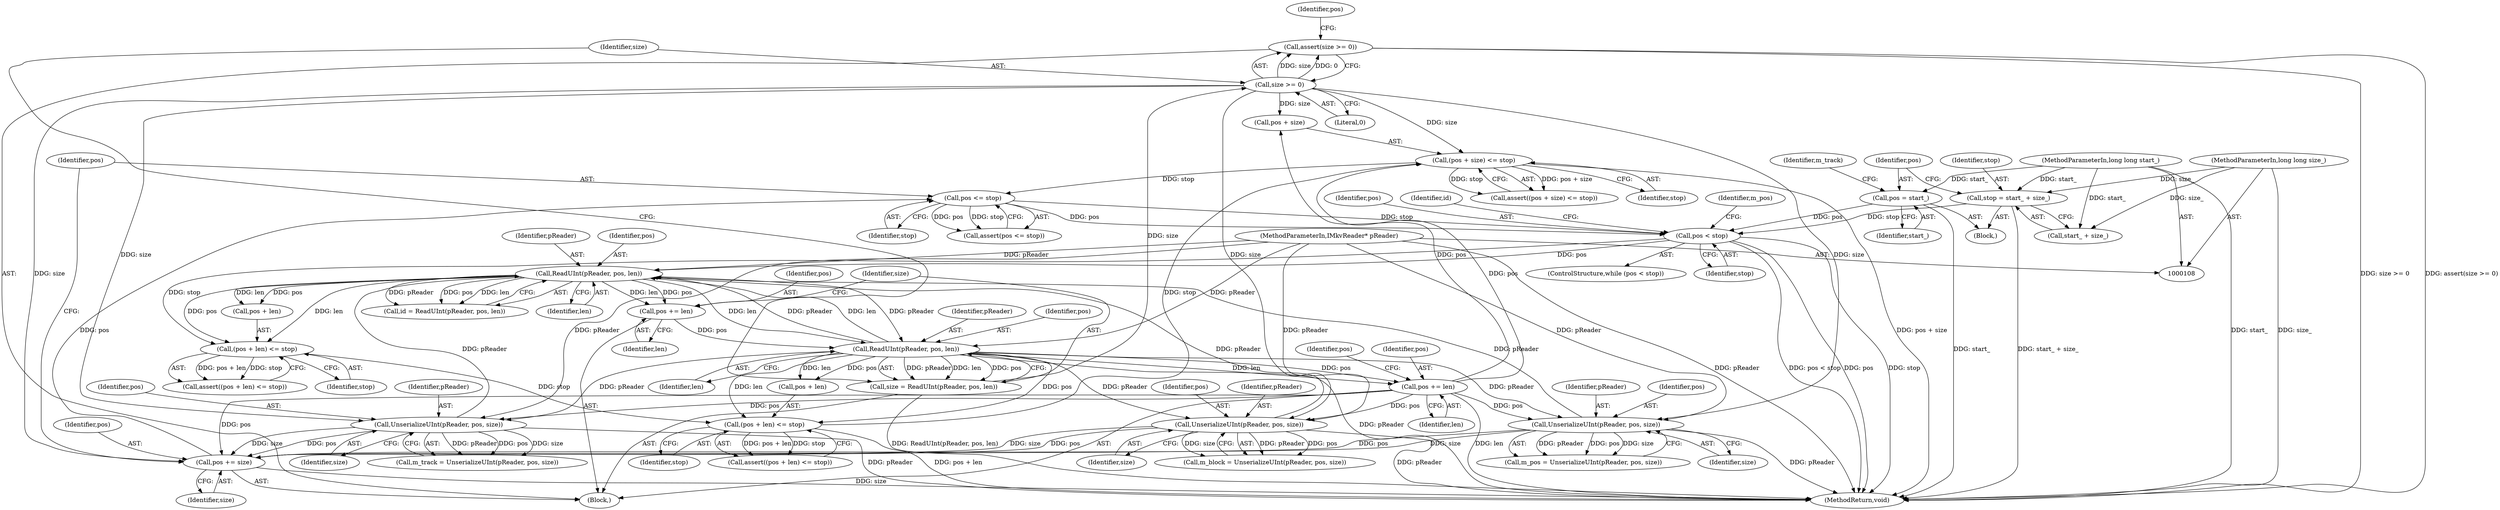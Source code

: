 digraph "1_Android_04839626ed859623901ebd3a5fd483982186b59d_176@API" {
"1000167" [label="(Call,assert(size >= 0))"];
"1000168" [label="(Call,size >= 0)"];
"1000161" [label="(Call,size = ReadUInt(pReader, pos, len))"];
"1000163" [label="(Call,ReadUInt(pReader, pos, len))"];
"1000143" [label="(Call,ReadUInt(pReader, pos, len))"];
"1000192" [label="(Call,UnserializeUInt(pReader, pos, size))"];
"1000109" [label="(MethodParameterIn,IMkvReader* pReader)"];
"1000177" [label="(Call,pos += len)"];
"1000214" [label="(Call,UnserializeUInt(pReader, pos, size))"];
"1000203" [label="(Call,UnserializeUInt(pReader, pos, size))"];
"1000135" [label="(Call,pos < stop)"];
"1000222" [label="(Call,pos <= stop)"];
"1000218" [label="(Call,pos += size)"];
"1000181" [label="(Call,(pos + size) <= stop)"];
"1000172" [label="(Call,(pos + len) <= stop)"];
"1000152" [label="(Call,(pos + len) <= stop)"];
"1000120" [label="(Call,pos = start_)"];
"1000110" [label="(MethodParameterIn,long long start_)"];
"1000114" [label="(Call,stop = start_ + size_)"];
"1000111" [label="(MethodParameterIn,long long size_)"];
"1000157" [label="(Call,pos += len)"];
"1000204" [label="(Identifier,pReader)"];
"1000227" [label="(Identifier,m_pos)"];
"1000161" [label="(Call,size = ReadUInt(pReader, pos, len))"];
"1000164" [label="(Identifier,pReader)"];
"1000138" [label="(Block,)"];
"1000170" [label="(Literal,0)"];
"1000165" [label="(Identifier,pos)"];
"1000159" [label="(Identifier,len)"];
"1000217" [label="(Identifier,size)"];
"1000183" [label="(Identifier,pos)"];
"1000153" [label="(Call,pos + len)"];
"1000203" [label="(Call,UnserializeUInt(pReader, pos, size))"];
"1000141" [label="(Call,id = ReadUInt(pReader, pos, len))"];
"1000195" [label="(Identifier,size)"];
"1000137" [label="(Identifier,stop)"];
"1000163" [label="(Call,ReadUInt(pReader, pos, len))"];
"1000201" [label="(Call,m_pos = UnserializeUInt(pReader, pos, size))"];
"1000193" [label="(Identifier,pReader)"];
"1000180" [label="(Call,assert((pos + size) <= stop))"];
"1000182" [label="(Call,pos + size)"];
"1000216" [label="(Identifier,pos)"];
"1000194" [label="(Identifier,pos)"];
"1000219" [label="(Identifier,pos)"];
"1000173" [label="(Call,pos + len)"];
"1000218" [label="(Call,pos += size)"];
"1000223" [label="(Identifier,pos)"];
"1000156" [label="(Identifier,stop)"];
"1000157" [label="(Call,pos += len)"];
"1000177" [label="(Call,pos += len)"];
"1000176" [label="(Identifier,stop)"];
"1000146" [label="(Identifier,len)"];
"1000122" [label="(Identifier,start_)"];
"1000144" [label="(Identifier,pReader)"];
"1000179" [label="(Identifier,len)"];
"1000136" [label="(Identifier,pos)"];
"1000114" [label="(Call,stop = start_ + size_)"];
"1000224" [label="(Identifier,stop)"];
"1000145" [label="(Identifier,pos)"];
"1000220" [label="(Identifier,size)"];
"1000112" [label="(Block,)"];
"1000158" [label="(Identifier,pos)"];
"1000152" [label="(Call,(pos + len) <= stop)"];
"1000214" [label="(Call,UnserializeUInt(pReader, pos, size))"];
"1000181" [label="(Call,(pos + size) <= stop)"];
"1000190" [label="(Call,m_track = UnserializeUInt(pReader, pos, size))"];
"1000205" [label="(Identifier,pos)"];
"1000221" [label="(Call,assert(pos <= stop))"];
"1000151" [label="(Call,assert((pos + len) <= stop))"];
"1000167" [label="(Call,assert(size >= 0))"];
"1000109" [label="(MethodParameterIn,IMkvReader* pReader)"];
"1000110" [label="(MethodParameterIn,long long start_)"];
"1000124" [label="(Identifier,m_track)"];
"1000192" [label="(Call,UnserializeUInt(pReader, pos, size))"];
"1000162" [label="(Identifier,size)"];
"1000178" [label="(Identifier,pos)"];
"1000142" [label="(Identifier,id)"];
"1000185" [label="(Identifier,stop)"];
"1000120" [label="(Call,pos = start_)"];
"1000169" [label="(Identifier,size)"];
"1000233" [label="(MethodReturn,void)"];
"1000134" [label="(ControlStructure,while (pos < stop))"];
"1000206" [label="(Identifier,size)"];
"1000121" [label="(Identifier,pos)"];
"1000115" [label="(Identifier,stop)"];
"1000143" [label="(Call,ReadUInt(pReader, pos, len))"];
"1000135" [label="(Call,pos < stop)"];
"1000116" [label="(Call,start_ + size_)"];
"1000171" [label="(Call,assert((pos + len) <= stop))"];
"1000215" [label="(Identifier,pReader)"];
"1000168" [label="(Call,size >= 0)"];
"1000111" [label="(MethodParameterIn,long long size_)"];
"1000166" [label="(Identifier,len)"];
"1000172" [label="(Call,(pos + len) <= stop)"];
"1000222" [label="(Call,pos <= stop)"];
"1000174" [label="(Identifier,pos)"];
"1000212" [label="(Call,m_block = UnserializeUInt(pReader, pos, size))"];
"1000167" -> "1000138"  [label="AST: "];
"1000167" -> "1000168"  [label="CFG: "];
"1000168" -> "1000167"  [label="AST: "];
"1000174" -> "1000167"  [label="CFG: "];
"1000167" -> "1000233"  [label="DDG: size >= 0"];
"1000167" -> "1000233"  [label="DDG: assert(size >= 0)"];
"1000168" -> "1000167"  [label="DDG: size"];
"1000168" -> "1000167"  [label="DDG: 0"];
"1000168" -> "1000170"  [label="CFG: "];
"1000169" -> "1000168"  [label="AST: "];
"1000170" -> "1000168"  [label="AST: "];
"1000161" -> "1000168"  [label="DDG: size"];
"1000168" -> "1000181"  [label="DDG: size"];
"1000168" -> "1000182"  [label="DDG: size"];
"1000168" -> "1000192"  [label="DDG: size"];
"1000168" -> "1000203"  [label="DDG: size"];
"1000168" -> "1000214"  [label="DDG: size"];
"1000168" -> "1000218"  [label="DDG: size"];
"1000161" -> "1000138"  [label="AST: "];
"1000161" -> "1000163"  [label="CFG: "];
"1000162" -> "1000161"  [label="AST: "];
"1000163" -> "1000161"  [label="AST: "];
"1000169" -> "1000161"  [label="CFG: "];
"1000161" -> "1000233"  [label="DDG: ReadUInt(pReader, pos, len)"];
"1000163" -> "1000161"  [label="DDG: pReader"];
"1000163" -> "1000161"  [label="DDG: pos"];
"1000163" -> "1000161"  [label="DDG: len"];
"1000163" -> "1000166"  [label="CFG: "];
"1000164" -> "1000163"  [label="AST: "];
"1000165" -> "1000163"  [label="AST: "];
"1000166" -> "1000163"  [label="AST: "];
"1000163" -> "1000233"  [label="DDG: pReader"];
"1000163" -> "1000143"  [label="DDG: pReader"];
"1000163" -> "1000143"  [label="DDG: len"];
"1000143" -> "1000163"  [label="DDG: pReader"];
"1000143" -> "1000163"  [label="DDG: len"];
"1000109" -> "1000163"  [label="DDG: pReader"];
"1000157" -> "1000163"  [label="DDG: pos"];
"1000163" -> "1000172"  [label="DDG: pos"];
"1000163" -> "1000172"  [label="DDG: len"];
"1000163" -> "1000173"  [label="DDG: pos"];
"1000163" -> "1000173"  [label="DDG: len"];
"1000163" -> "1000177"  [label="DDG: len"];
"1000163" -> "1000177"  [label="DDG: pos"];
"1000163" -> "1000192"  [label="DDG: pReader"];
"1000163" -> "1000203"  [label="DDG: pReader"];
"1000163" -> "1000214"  [label="DDG: pReader"];
"1000143" -> "1000141"  [label="AST: "];
"1000143" -> "1000146"  [label="CFG: "];
"1000144" -> "1000143"  [label="AST: "];
"1000145" -> "1000143"  [label="AST: "];
"1000146" -> "1000143"  [label="AST: "];
"1000141" -> "1000143"  [label="CFG: "];
"1000143" -> "1000141"  [label="DDG: pReader"];
"1000143" -> "1000141"  [label="DDG: pos"];
"1000143" -> "1000141"  [label="DDG: len"];
"1000192" -> "1000143"  [label="DDG: pReader"];
"1000214" -> "1000143"  [label="DDG: pReader"];
"1000203" -> "1000143"  [label="DDG: pReader"];
"1000109" -> "1000143"  [label="DDG: pReader"];
"1000135" -> "1000143"  [label="DDG: pos"];
"1000143" -> "1000152"  [label="DDG: pos"];
"1000143" -> "1000152"  [label="DDG: len"];
"1000143" -> "1000153"  [label="DDG: pos"];
"1000143" -> "1000153"  [label="DDG: len"];
"1000143" -> "1000157"  [label="DDG: len"];
"1000143" -> "1000157"  [label="DDG: pos"];
"1000192" -> "1000190"  [label="AST: "];
"1000192" -> "1000195"  [label="CFG: "];
"1000193" -> "1000192"  [label="AST: "];
"1000194" -> "1000192"  [label="AST: "];
"1000195" -> "1000192"  [label="AST: "];
"1000190" -> "1000192"  [label="CFG: "];
"1000192" -> "1000233"  [label="DDG: pReader"];
"1000192" -> "1000190"  [label="DDG: pReader"];
"1000192" -> "1000190"  [label="DDG: pos"];
"1000192" -> "1000190"  [label="DDG: size"];
"1000109" -> "1000192"  [label="DDG: pReader"];
"1000177" -> "1000192"  [label="DDG: pos"];
"1000192" -> "1000218"  [label="DDG: size"];
"1000192" -> "1000218"  [label="DDG: pos"];
"1000109" -> "1000108"  [label="AST: "];
"1000109" -> "1000233"  [label="DDG: pReader"];
"1000109" -> "1000203"  [label="DDG: pReader"];
"1000109" -> "1000214"  [label="DDG: pReader"];
"1000177" -> "1000138"  [label="AST: "];
"1000177" -> "1000179"  [label="CFG: "];
"1000178" -> "1000177"  [label="AST: "];
"1000179" -> "1000177"  [label="AST: "];
"1000183" -> "1000177"  [label="CFG: "];
"1000177" -> "1000233"  [label="DDG: len"];
"1000177" -> "1000181"  [label="DDG: pos"];
"1000177" -> "1000182"  [label="DDG: pos"];
"1000177" -> "1000203"  [label="DDG: pos"];
"1000177" -> "1000214"  [label="DDG: pos"];
"1000177" -> "1000218"  [label="DDG: pos"];
"1000214" -> "1000212"  [label="AST: "];
"1000214" -> "1000217"  [label="CFG: "];
"1000215" -> "1000214"  [label="AST: "];
"1000216" -> "1000214"  [label="AST: "];
"1000217" -> "1000214"  [label="AST: "];
"1000212" -> "1000214"  [label="CFG: "];
"1000214" -> "1000233"  [label="DDG: pReader"];
"1000214" -> "1000212"  [label="DDG: pReader"];
"1000214" -> "1000212"  [label="DDG: pos"];
"1000214" -> "1000212"  [label="DDG: size"];
"1000214" -> "1000218"  [label="DDG: size"];
"1000214" -> "1000218"  [label="DDG: pos"];
"1000203" -> "1000201"  [label="AST: "];
"1000203" -> "1000206"  [label="CFG: "];
"1000204" -> "1000203"  [label="AST: "];
"1000205" -> "1000203"  [label="AST: "];
"1000206" -> "1000203"  [label="AST: "];
"1000201" -> "1000203"  [label="CFG: "];
"1000203" -> "1000233"  [label="DDG: pReader"];
"1000203" -> "1000201"  [label="DDG: pReader"];
"1000203" -> "1000201"  [label="DDG: pos"];
"1000203" -> "1000201"  [label="DDG: size"];
"1000203" -> "1000218"  [label="DDG: size"];
"1000203" -> "1000218"  [label="DDG: pos"];
"1000135" -> "1000134"  [label="AST: "];
"1000135" -> "1000137"  [label="CFG: "];
"1000136" -> "1000135"  [label="AST: "];
"1000137" -> "1000135"  [label="AST: "];
"1000142" -> "1000135"  [label="CFG: "];
"1000227" -> "1000135"  [label="CFG: "];
"1000135" -> "1000233"  [label="DDG: pos < stop"];
"1000135" -> "1000233"  [label="DDG: pos"];
"1000135" -> "1000233"  [label="DDG: stop"];
"1000222" -> "1000135"  [label="DDG: pos"];
"1000222" -> "1000135"  [label="DDG: stop"];
"1000120" -> "1000135"  [label="DDG: pos"];
"1000114" -> "1000135"  [label="DDG: stop"];
"1000135" -> "1000152"  [label="DDG: stop"];
"1000222" -> "1000221"  [label="AST: "];
"1000222" -> "1000224"  [label="CFG: "];
"1000223" -> "1000222"  [label="AST: "];
"1000224" -> "1000222"  [label="AST: "];
"1000221" -> "1000222"  [label="CFG: "];
"1000222" -> "1000221"  [label="DDG: pos"];
"1000222" -> "1000221"  [label="DDG: stop"];
"1000218" -> "1000222"  [label="DDG: pos"];
"1000181" -> "1000222"  [label="DDG: stop"];
"1000218" -> "1000138"  [label="AST: "];
"1000218" -> "1000220"  [label="CFG: "];
"1000219" -> "1000218"  [label="AST: "];
"1000220" -> "1000218"  [label="AST: "];
"1000223" -> "1000218"  [label="CFG: "];
"1000218" -> "1000233"  [label="DDG: size"];
"1000181" -> "1000180"  [label="AST: "];
"1000181" -> "1000185"  [label="CFG: "];
"1000182" -> "1000181"  [label="AST: "];
"1000185" -> "1000181"  [label="AST: "];
"1000180" -> "1000181"  [label="CFG: "];
"1000181" -> "1000233"  [label="DDG: pos + size"];
"1000181" -> "1000180"  [label="DDG: pos + size"];
"1000181" -> "1000180"  [label="DDG: stop"];
"1000172" -> "1000181"  [label="DDG: stop"];
"1000172" -> "1000171"  [label="AST: "];
"1000172" -> "1000176"  [label="CFG: "];
"1000173" -> "1000172"  [label="AST: "];
"1000176" -> "1000172"  [label="AST: "];
"1000171" -> "1000172"  [label="CFG: "];
"1000172" -> "1000233"  [label="DDG: pos + len"];
"1000172" -> "1000171"  [label="DDG: pos + len"];
"1000172" -> "1000171"  [label="DDG: stop"];
"1000152" -> "1000172"  [label="DDG: stop"];
"1000152" -> "1000151"  [label="AST: "];
"1000152" -> "1000156"  [label="CFG: "];
"1000153" -> "1000152"  [label="AST: "];
"1000156" -> "1000152"  [label="AST: "];
"1000151" -> "1000152"  [label="CFG: "];
"1000152" -> "1000151"  [label="DDG: pos + len"];
"1000152" -> "1000151"  [label="DDG: stop"];
"1000120" -> "1000112"  [label="AST: "];
"1000120" -> "1000122"  [label="CFG: "];
"1000121" -> "1000120"  [label="AST: "];
"1000122" -> "1000120"  [label="AST: "];
"1000124" -> "1000120"  [label="CFG: "];
"1000120" -> "1000233"  [label="DDG: start_"];
"1000110" -> "1000120"  [label="DDG: start_"];
"1000110" -> "1000108"  [label="AST: "];
"1000110" -> "1000233"  [label="DDG: start_"];
"1000110" -> "1000114"  [label="DDG: start_"];
"1000110" -> "1000116"  [label="DDG: start_"];
"1000114" -> "1000112"  [label="AST: "];
"1000114" -> "1000116"  [label="CFG: "];
"1000115" -> "1000114"  [label="AST: "];
"1000116" -> "1000114"  [label="AST: "];
"1000121" -> "1000114"  [label="CFG: "];
"1000114" -> "1000233"  [label="DDG: start_ + size_"];
"1000111" -> "1000114"  [label="DDG: size_"];
"1000111" -> "1000108"  [label="AST: "];
"1000111" -> "1000233"  [label="DDG: size_"];
"1000111" -> "1000116"  [label="DDG: size_"];
"1000157" -> "1000138"  [label="AST: "];
"1000157" -> "1000159"  [label="CFG: "];
"1000158" -> "1000157"  [label="AST: "];
"1000159" -> "1000157"  [label="AST: "];
"1000162" -> "1000157"  [label="CFG: "];
}
